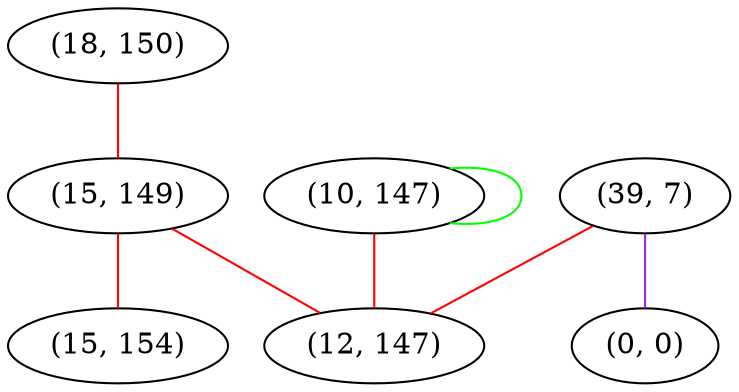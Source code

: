 graph "" {
"(18, 150)";
"(15, 149)";
"(10, 147)";
"(39, 7)";
"(12, 147)";
"(0, 0)";
"(15, 154)";
"(18, 150)" -- "(15, 149)"  [color=red, key=0, weight=1];
"(15, 149)" -- "(12, 147)"  [color=red, key=0, weight=1];
"(15, 149)" -- "(15, 154)"  [color=red, key=0, weight=1];
"(10, 147)" -- "(10, 147)"  [color=green, key=0, weight=2];
"(10, 147)" -- "(12, 147)"  [color=red, key=0, weight=1];
"(39, 7)" -- "(0, 0)"  [color=purple, key=0, weight=4];
"(39, 7)" -- "(12, 147)"  [color=red, key=0, weight=1];
}
